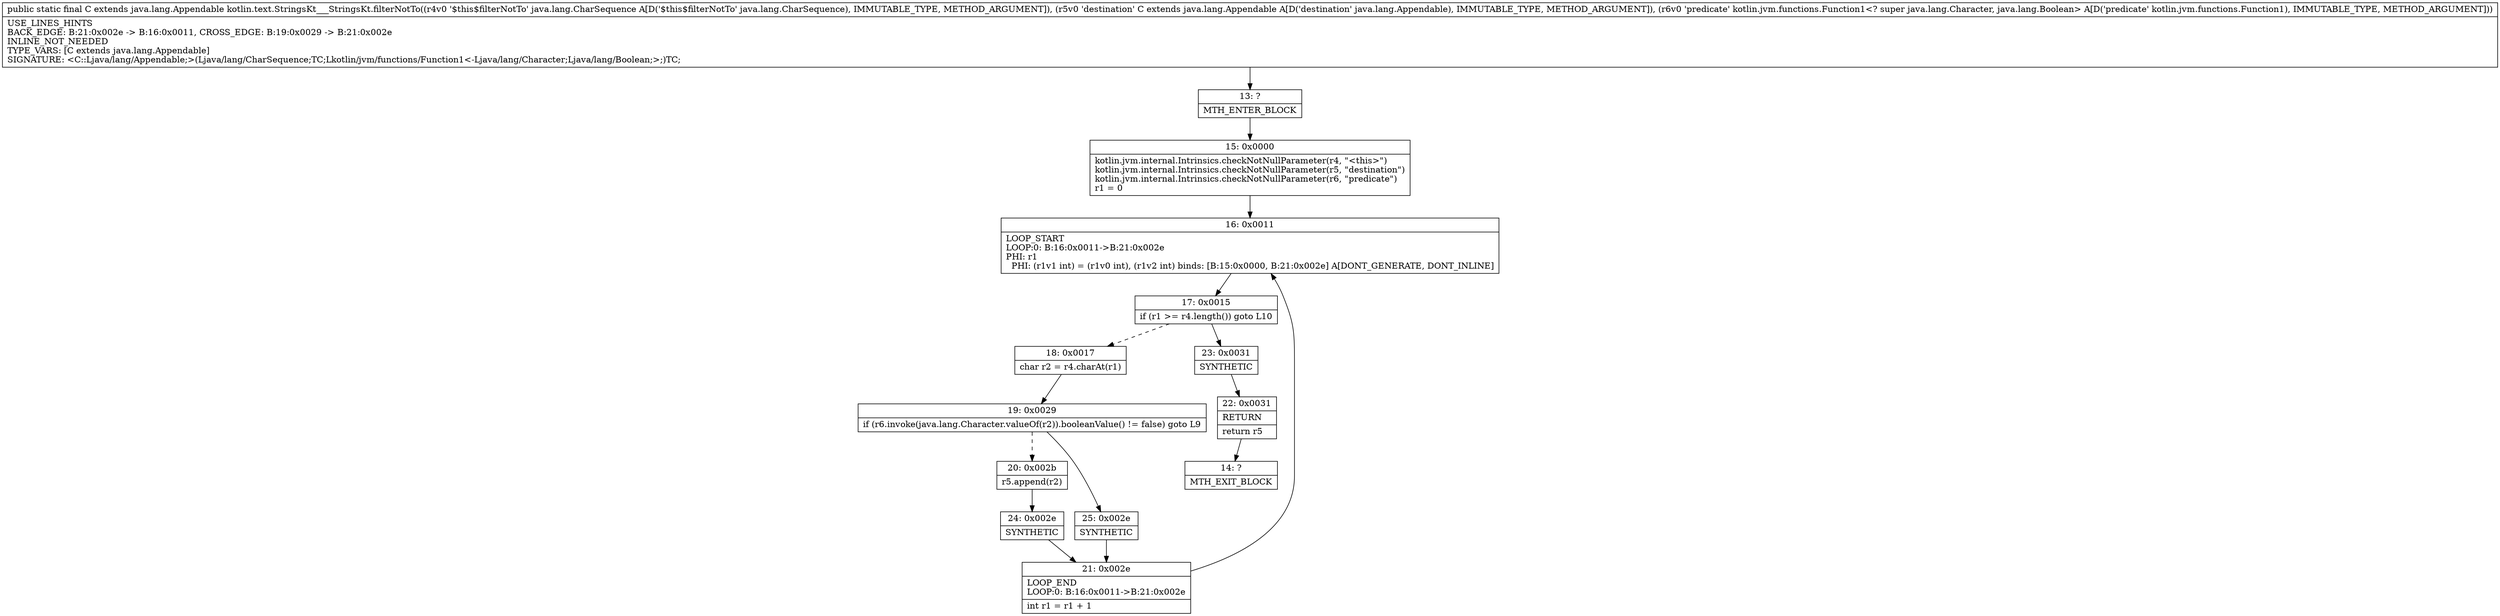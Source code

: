 digraph "CFG forkotlin.text.StringsKt___StringsKt.filterNotTo(Ljava\/lang\/CharSequence;Ljava\/lang\/Appendable;Lkotlin\/jvm\/functions\/Function1;)Ljava\/lang\/Appendable;" {
Node_13 [shape=record,label="{13\:\ ?|MTH_ENTER_BLOCK\l}"];
Node_15 [shape=record,label="{15\:\ 0x0000|kotlin.jvm.internal.Intrinsics.checkNotNullParameter(r4, \"\<this\>\")\lkotlin.jvm.internal.Intrinsics.checkNotNullParameter(r5, \"destination\")\lkotlin.jvm.internal.Intrinsics.checkNotNullParameter(r6, \"predicate\")\lr1 = 0\l}"];
Node_16 [shape=record,label="{16\:\ 0x0011|LOOP_START\lLOOP:0: B:16:0x0011\-\>B:21:0x002e\lPHI: r1 \l  PHI: (r1v1 int) = (r1v0 int), (r1v2 int) binds: [B:15:0x0000, B:21:0x002e] A[DONT_GENERATE, DONT_INLINE]\l}"];
Node_17 [shape=record,label="{17\:\ 0x0015|if (r1 \>= r4.length()) goto L10\l}"];
Node_18 [shape=record,label="{18\:\ 0x0017|char r2 = r4.charAt(r1)\l}"];
Node_19 [shape=record,label="{19\:\ 0x0029|if (r6.invoke(java.lang.Character.valueOf(r2)).booleanValue() != false) goto L9\l}"];
Node_20 [shape=record,label="{20\:\ 0x002b|r5.append(r2)\l}"];
Node_24 [shape=record,label="{24\:\ 0x002e|SYNTHETIC\l}"];
Node_21 [shape=record,label="{21\:\ 0x002e|LOOP_END\lLOOP:0: B:16:0x0011\-\>B:21:0x002e\l|int r1 = r1 + 1\l}"];
Node_25 [shape=record,label="{25\:\ 0x002e|SYNTHETIC\l}"];
Node_23 [shape=record,label="{23\:\ 0x0031|SYNTHETIC\l}"];
Node_22 [shape=record,label="{22\:\ 0x0031|RETURN\l|return r5\l}"];
Node_14 [shape=record,label="{14\:\ ?|MTH_EXIT_BLOCK\l}"];
MethodNode[shape=record,label="{public static final C extends java.lang.Appendable kotlin.text.StringsKt___StringsKt.filterNotTo((r4v0 '$this$filterNotTo' java.lang.CharSequence A[D('$this$filterNotTo' java.lang.CharSequence), IMMUTABLE_TYPE, METHOD_ARGUMENT]), (r5v0 'destination' C extends java.lang.Appendable A[D('destination' java.lang.Appendable), IMMUTABLE_TYPE, METHOD_ARGUMENT]), (r6v0 'predicate' kotlin.jvm.functions.Function1\<? super java.lang.Character, java.lang.Boolean\> A[D('predicate' kotlin.jvm.functions.Function1), IMMUTABLE_TYPE, METHOD_ARGUMENT]))  | USE_LINES_HINTS\lBACK_EDGE: B:21:0x002e \-\> B:16:0x0011, CROSS_EDGE: B:19:0x0029 \-\> B:21:0x002e\lINLINE_NOT_NEEDED\lTYPE_VARS: [C extends java.lang.Appendable]\lSIGNATURE: \<C::Ljava\/lang\/Appendable;\>(Ljava\/lang\/CharSequence;TC;Lkotlin\/jvm\/functions\/Function1\<\-Ljava\/lang\/Character;Ljava\/lang\/Boolean;\>;)TC;\l}"];
MethodNode -> Node_13;Node_13 -> Node_15;
Node_15 -> Node_16;
Node_16 -> Node_17;
Node_17 -> Node_18[style=dashed];
Node_17 -> Node_23;
Node_18 -> Node_19;
Node_19 -> Node_20[style=dashed];
Node_19 -> Node_25;
Node_20 -> Node_24;
Node_24 -> Node_21;
Node_21 -> Node_16;
Node_25 -> Node_21;
Node_23 -> Node_22;
Node_22 -> Node_14;
}

